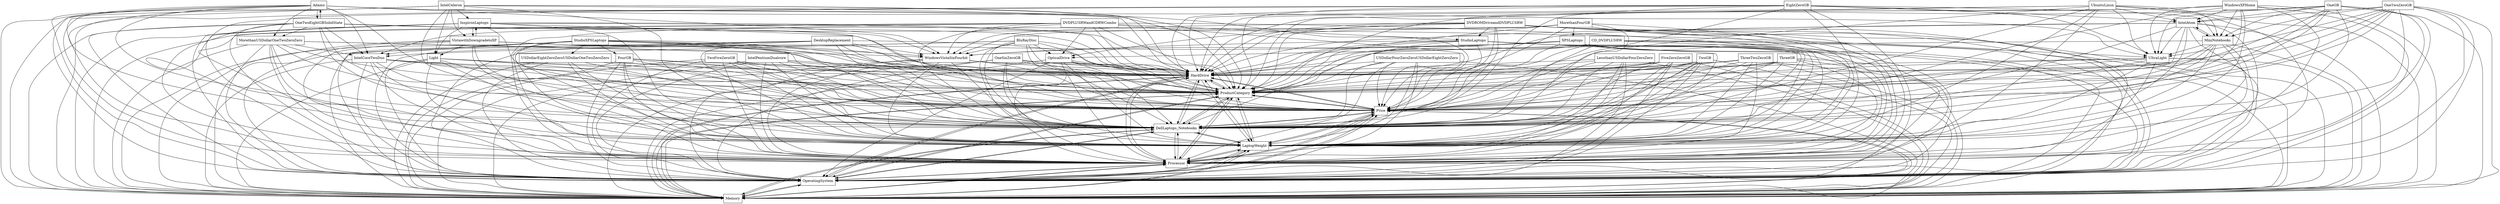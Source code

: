 digraph{
graph [rankdir=TB];
node [shape=box];
edge [arrowhead=normal];
0[label="HardDrive",]
1[label="TwoGB",]
2[label="StudioXPSLaptops",]
3[label="WindowsXPHome",]
4[label="USDollarFourZeroZeroUSDollarEightZeroZero",]
5[label="ProductCategory",]
6[label="InspironLaptops",]
7[label="IntelCoreTwoDuo",]
8[label="LessthanUSDollarFourZeroZero",]
9[label="OneTwoZeroGB",]
10[label="MorethanUSDollarOneTwoZeroZero",]
11[label="Memory",]
12[label="USDollarEightZeroZeroUSDollarOneTwoZeroZero",]
13[label="XPSLaptops",]
14[label="TwoFiveZeroGB",]
15[label="IntelPentiumDualcore",]
16[label="Light",]
17[label="OperatingSystem",]
18[label="WindowsVistaSixFourbit",]
19[label="Processor",]
20[label="DVDPLUSRWandCDRWCombo",]
21[label="IntelAtom",]
22[label="Adamo",]
23[label="EightZeroGB",]
24[label="OneGB",]
25[label="DVDROMDriveandDVDPLUSRW",]
26[label="OpticalDrive",]
27[label="FiveZeroZeroGB",]
28[label="LaptopWeight",]
29[label="VistawithDowngradetoXP",]
30[label="BluRayDisc",]
31[label="OneTwoEightGBSolidState",]
32[label="DellLaptops_Notebooks",]
33[label="OneSixZeroGB",]
34[label="UbuntuLinux",]
35[label="MorethanFourGB",]
36[label="IntelCeleron",]
37[label="Price",]
38[label="ThreeTwoZeroGB",]
39[label="ThreeGB",]
40[label="UltraLight",]
41[label="CD_DVDPLUSRW",]
42[label="MiniNotebooks",]
43[label="StudioLaptops",]
44[label="FourGB",]
45[label="DesktopReplacement",]
0->5[label="",]
0->11[label="",]
0->17[label="",]
0->19[label="",]
0->28[label="",]
0->32[label="",]
0->37[label="",]
1->0[label="",]
1->5[label="",]
1->11[label="",]
1->17[label="",]
1->19[label="",]
1->28[label="",]
1->32[label="",]
1->37[label="",]
2->0[label="",]
2->5[label="",]
2->7[label="",]
2->11[label="",]
2->12[label="",]
2->17[label="",]
2->18[label="",]
2->19[label="",]
2->28[label="",]
2->32[label="",]
2->37[label="",]
2->44[label="",]
3->0[label="",]
3->5[label="",]
3->11[label="",]
3->17[label="",]
3->19[label="",]
3->21[label="",]
3->28[label="",]
3->32[label="",]
3->37[label="",]
3->40[label="",]
3->42[label="",]
4->0[label="",]
4->5[label="",]
4->11[label="",]
4->17[label="",]
4->19[label="",]
4->28[label="",]
4->32[label="",]
4->37[label="",]
5->0[label="",]
5->11[label="",]
5->17[label="",]
5->19[label="",]
5->28[label="",]
5->32[label="",]
5->37[label="",]
6->0[label="",]
6->5[label="",]
6->11[label="",]
6->16[label="",]
6->17[label="",]
6->19[label="",]
6->28[label="",]
6->29[label="",]
6->32[label="",]
6->37[label="",]
7->0[label="",]
7->5[label="",]
7->11[label="",]
7->17[label="",]
7->19[label="",]
7->28[label="",]
7->32[label="",]
7->37[label="",]
8->0[label="",]
8->5[label="",]
8->11[label="",]
8->17[label="",]
8->19[label="",]
8->28[label="",]
8->32[label="",]
8->37[label="",]
9->0[label="",]
9->5[label="",]
9->11[label="",]
9->17[label="",]
9->19[label="",]
9->21[label="",]
9->28[label="",]
9->32[label="",]
9->37[label="",]
9->40[label="",]
9->42[label="",]
10->0[label="",]
10->5[label="",]
10->7[label="",]
10->11[label="",]
10->17[label="",]
10->18[label="",]
10->19[label="",]
10->28[label="",]
10->32[label="",]
10->37[label="",]
11->0[label="",]
11->5[label="",]
11->17[label="",]
11->19[label="",]
11->28[label="",]
11->32[label="",]
11->37[label="",]
12->0[label="",]
12->5[label="",]
12->11[label="",]
12->17[label="",]
12->19[label="",]
12->28[label="",]
12->32[label="",]
12->37[label="",]
13->0[label="",]
13->5[label="",]
13->7[label="",]
13->11[label="",]
13->17[label="",]
13->18[label="",]
13->19[label="",]
13->28[label="",]
13->32[label="",]
13->37[label="",]
14->0[label="",]
14->5[label="",]
14->11[label="",]
14->17[label="",]
14->19[label="",]
14->28[label="",]
14->32[label="",]
14->37[label="",]
15->0[label="",]
15->5[label="",]
15->11[label="",]
15->17[label="",]
15->19[label="",]
15->28[label="",]
15->32[label="",]
15->37[label="",]
16->0[label="",]
16->5[label="",]
16->11[label="",]
16->17[label="",]
16->19[label="",]
16->28[label="",]
16->32[label="",]
16->37[label="",]
17->0[label="",]
17->5[label="",]
17->11[label="",]
17->19[label="",]
17->28[label="",]
17->32[label="",]
17->37[label="",]
18->0[label="",]
18->5[label="",]
18->11[label="",]
18->17[label="",]
18->19[label="",]
18->28[label="",]
18->32[label="",]
18->37[label="",]
19->0[label="",]
19->5[label="",]
19->11[label="",]
19->17[label="",]
19->28[label="",]
19->32[label="",]
19->37[label="",]
20->0[label="",]
20->5[label="",]
20->11[label="",]
20->17[label="",]
20->18[label="",]
20->19[label="",]
20->26[label="",]
20->28[label="",]
20->32[label="",]
20->37[label="",]
20->43[label="",]
21->0[label="",]
21->5[label="",]
21->11[label="",]
21->17[label="",]
21->19[label="",]
21->28[label="",]
21->32[label="",]
21->37[label="",]
21->40[label="",]
21->42[label="",]
22->0[label="",]
22->5[label="",]
22->7[label="",]
22->10[label="",]
22->11[label="",]
22->17[label="",]
22->18[label="",]
22->19[label="",]
22->28[label="",]
22->31[label="",]
22->32[label="",]
22->37[label="",]
22->40[label="",]
23->0[label="",]
23->5[label="",]
23->11[label="",]
23->17[label="",]
23->19[label="",]
23->21[label="",]
23->28[label="",]
23->32[label="",]
23->37[label="",]
23->40[label="",]
23->42[label="",]
24->0[label="",]
24->5[label="",]
24->11[label="",]
24->17[label="",]
24->19[label="",]
24->21[label="",]
24->28[label="",]
24->32[label="",]
24->37[label="",]
24->40[label="",]
24->42[label="",]
25->0[label="",]
25->5[label="",]
25->11[label="",]
25->17[label="",]
25->18[label="",]
25->19[label="",]
25->26[label="",]
25->28[label="",]
25->32[label="",]
25->37[label="",]
25->43[label="",]
26->0[label="",]
26->5[label="",]
26->11[label="",]
26->17[label="",]
26->19[label="",]
26->28[label="",]
26->32[label="",]
26->37[label="",]
27->0[label="",]
27->5[label="",]
27->11[label="",]
27->17[label="",]
27->19[label="",]
27->28[label="",]
27->32[label="",]
27->37[label="",]
28->0[label="",]
28->5[label="",]
28->11[label="",]
28->17[label="",]
28->19[label="",]
28->32[label="",]
28->37[label="",]
29->0[label="",]
29->5[label="",]
29->6[label="",]
29->11[label="",]
29->16[label="",]
29->17[label="",]
29->19[label="",]
29->28[label="",]
29->32[label="",]
29->37[label="",]
30->0[label="",]
30->5[label="",]
30->11[label="",]
30->17[label="",]
30->18[label="",]
30->19[label="",]
30->26[label="",]
30->28[label="",]
30->32[label="",]
30->37[label="",]
31->0[label="",]
31->5[label="",]
31->7[label="",]
31->10[label="",]
31->11[label="",]
31->17[label="",]
31->18[label="",]
31->19[label="",]
31->22[label="",]
31->28[label="",]
31->32[label="",]
31->37[label="",]
31->40[label="",]
32->0[label="",]
32->5[label="",]
32->11[label="",]
32->17[label="",]
32->19[label="",]
32->28[label="",]
32->37[label="",]
33->0[label="",]
33->5[label="",]
33->11[label="",]
33->17[label="",]
33->19[label="",]
33->28[label="",]
33->32[label="",]
33->37[label="",]
34->0[label="",]
34->5[label="",]
34->11[label="",]
34->17[label="",]
34->19[label="",]
34->21[label="",]
34->28[label="",]
34->32[label="",]
34->37[label="",]
34->40[label="",]
34->42[label="",]
35->0[label="",]
35->5[label="",]
35->7[label="",]
35->11[label="",]
35->13[label="",]
35->17[label="",]
35->18[label="",]
35->19[label="",]
35->28[label="",]
35->32[label="",]
35->37[label="",]
36->0[label="",]
36->5[label="",]
36->6[label="",]
36->11[label="",]
36->16[label="",]
36->17[label="",]
36->19[label="",]
36->28[label="",]
36->29[label="",]
36->32[label="",]
36->37[label="",]
37->0[label="",]
37->5[label="",]
37->11[label="",]
37->17[label="",]
37->19[label="",]
37->28[label="",]
37->32[label="",]
38->0[label="",]
38->5[label="",]
38->11[label="",]
38->17[label="",]
38->19[label="",]
38->28[label="",]
38->32[label="",]
38->37[label="",]
39->0[label="",]
39->5[label="",]
39->11[label="",]
39->17[label="",]
39->19[label="",]
39->28[label="",]
39->32[label="",]
39->37[label="",]
40->0[label="",]
40->5[label="",]
40->11[label="",]
40->17[label="",]
40->19[label="",]
40->28[label="",]
40->32[label="",]
40->37[label="",]
41->0[label="",]
41->5[label="",]
41->11[label="",]
41->17[label="",]
41->19[label="",]
41->26[label="",]
41->28[label="",]
41->32[label="",]
41->37[label="",]
42->0[label="",]
42->5[label="",]
42->11[label="",]
42->17[label="",]
42->19[label="",]
42->21[label="",]
42->28[label="",]
42->32[label="",]
42->37[label="",]
42->40[label="",]
43->0[label="",]
43->5[label="",]
43->11[label="",]
43->17[label="",]
43->18[label="",]
43->19[label="",]
43->28[label="",]
43->32[label="",]
43->37[label="",]
44->0[label="",]
44->5[label="",]
44->11[label="",]
44->17[label="",]
44->19[label="",]
44->28[label="",]
44->32[label="",]
44->37[label="",]
45->0[label="",]
45->5[label="",]
45->11[label="",]
45->17[label="",]
45->18[label="",]
45->19[label="",]
45->28[label="",]
45->32[label="",]
45->37[label="",]
}
